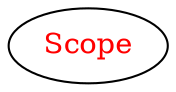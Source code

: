 digraph dependencyGraph {
 concentrate=true;
 ranksep="2.0";
 rankdir="LR"; 
 splines="ortho";
"Scope" [fontcolor="red"];
}